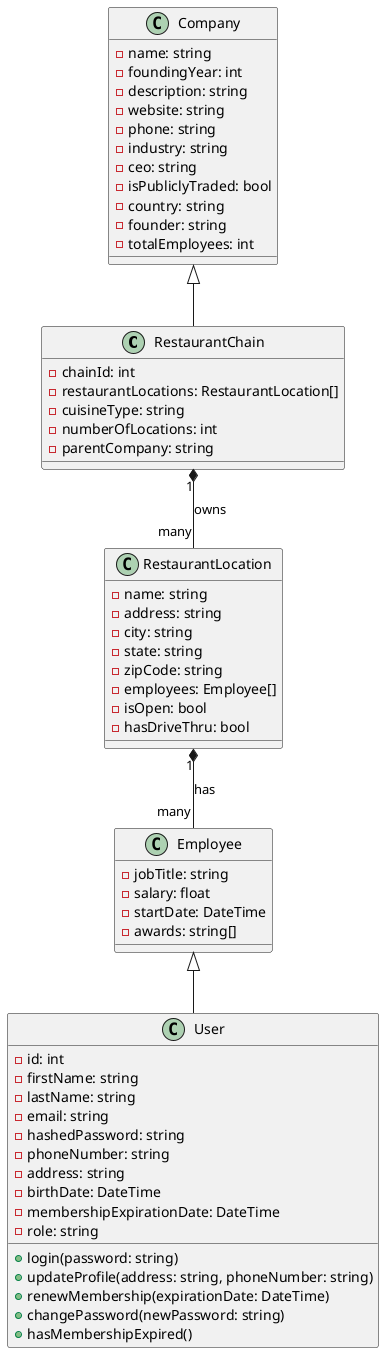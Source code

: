 @startuml

class RestaurantChain {
  -chainId: int
  -restaurantLocations: RestaurantLocation[]
  -cuisineType: string
  -numberOfLocations: int
  -parentCompany: string
}

class Company {
  -name: string
  -foundingYear: int
  -description: string
  -website: string
  -phone: string
  -industry: string
  -ceo: string
  -isPubliclyTraded: bool
  -country: string
  -founder: string
  -totalEmployees: int
}

class RestaurantLocation {
  -name: string
  -address: string
  -city: string
  -state: string
  -zipCode: string
  -employees: Employee[]
  -isOpen: bool
  -hasDriveThru: bool
}

class Employee {
  -jobTitle: string
  -salary: float
  -startDate: DateTime
  -awards: string[]
}

class User {
  -id: int
  -firstName: string
  -lastName: string
  -email: string
  -hashedPassword: string
  -phoneNumber: string
  -address: string
  -birthDate: DateTime
  -membershipExpirationDate: DateTime
  -role: string
  +login(password: string)
  +updateProfile(address: string, phoneNumber: string)
  +renewMembership(expirationDate: DateTime)
  +changePassword(newPassword: string)
  +hasMembershipExpired()
}

RestaurantChain "1" *-- "many" RestaurantLocation : owns
Company <|-- RestaurantChain
RestaurantLocation "1" *-- "many" Employee : has
Employee <|-- User

@enduml
